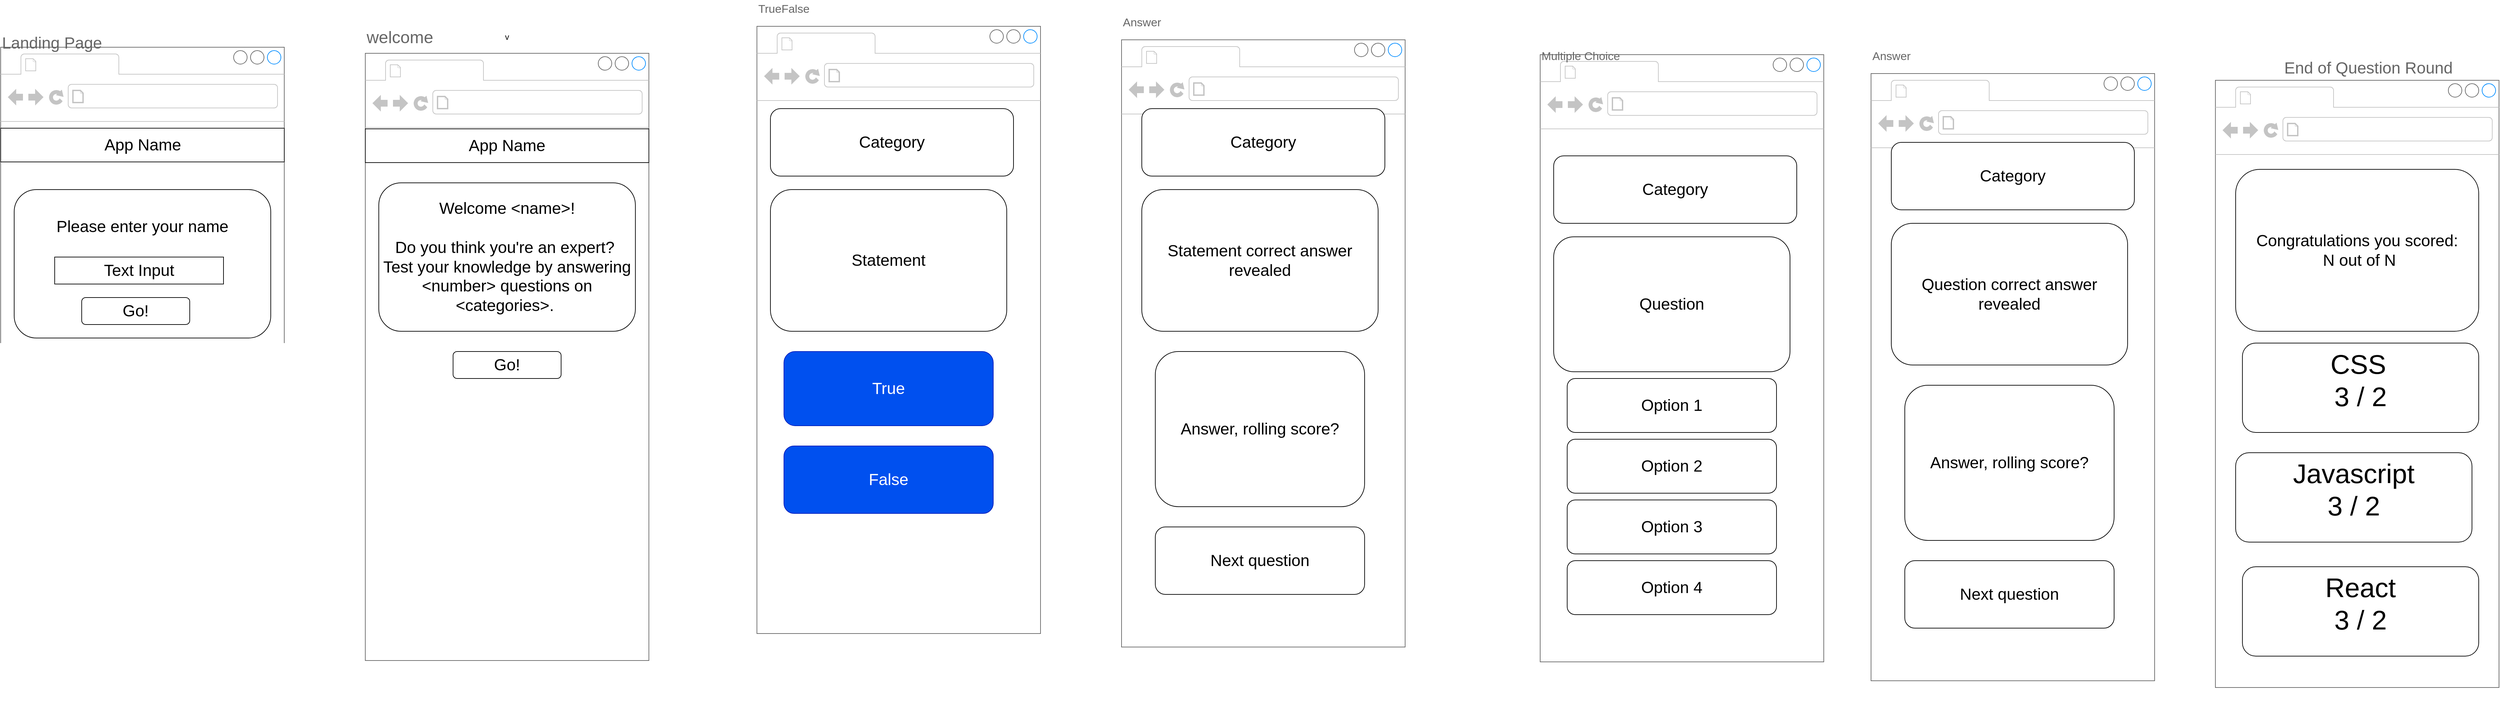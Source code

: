 <mxfile>
    <diagram name="Page-1" id="2cc2dc42-3aac-f2a9-1cec-7a8b7cbee084">
        <mxGraphModel dx="2890" dy="1423" grid="1" gridSize="10" guides="1" tooltips="1" connect="1" arrows="1" fold="1" page="1" pageScale="1" pageWidth="10000" pageHeight="10000" background="none" math="0" shadow="0">
            <root>
                <mxCell id="0"/>
                <mxCell id="1" parent="0"/>
                <mxCell id="XVaBbjTai6L_YX0A8KyG-26" value="" style="group" parent="1" vertex="1" connectable="0">
                    <mxGeometry x="1420" y="120" width="420" height="938" as="geometry"/>
                </mxCell>
                <mxCell id="XVaBbjTai6L_YX0A8KyG-1" value="" style="strokeWidth=1;shadow=0;dashed=0;align=center;html=1;shape=mxgraph.mockup.containers.browserWindow;rSize=0;strokeColor=#666666;mainText=,;recursiveResize=0;rounded=0;labelBackgroundColor=none;fontFamily=Verdana;fontSize=12;container=0;" parent="XVaBbjTai6L_YX0A8KyG-26" vertex="1">
                    <mxGeometry y="19" width="420" height="900" as="geometry"/>
                </mxCell>
                <mxCell id="XVaBbjTai6L_YX0A8KyG-2" value="&lt;font style=&quot;font-size: 24px&quot;&gt;Landing Page&lt;/font&gt;" style="strokeWidth=1;shadow=0;dashed=0;align=center;html=1;shape=mxgraph.mockup.containers.anchor;fontSize=17;fontColor=#666666;align=left;" parent="XVaBbjTai6L_YX0A8KyG-26" vertex="1">
                    <mxGeometry width="110" height="26" as="geometry"/>
                </mxCell>
                <mxCell id="16" value="" style="rounded=0;whiteSpace=wrap;html=1;fontSize=24;" parent="XVaBbjTai6L_YX0A8KyG-26" vertex="1">
                    <mxGeometry y="139" width="420" height="50" as="geometry"/>
                </mxCell>
                <mxCell id="15" value="App Name" style="text;html=1;strokeColor=none;fillColor=none;align=center;verticalAlign=middle;whiteSpace=wrap;rounded=0;fontSize=24;" parent="XVaBbjTai6L_YX0A8KyG-26" vertex="1">
                    <mxGeometry x="127.5" y="149" width="165" height="30" as="geometry"/>
                </mxCell>
                <mxCell id="18" value="" style="rounded=1;whiteSpace=wrap;html=1;fontSize=24;" parent="XVaBbjTai6L_YX0A8KyG-26" vertex="1">
                    <mxGeometry x="20" y="230" width="380" height="220" as="geometry"/>
                </mxCell>
                <mxCell id="19" value="Please enter your name" style="text;html=1;strokeColor=none;fillColor=none;align=center;verticalAlign=middle;whiteSpace=wrap;rounded=0;fontSize=24;" parent="XVaBbjTai6L_YX0A8KyG-26" vertex="1">
                    <mxGeometry x="50" y="260" width="320" height="50" as="geometry"/>
                </mxCell>
                <mxCell id="21" value="Text Input" style="rounded=0;whiteSpace=wrap;html=1;fontSize=24;" parent="XVaBbjTai6L_YX0A8KyG-26" vertex="1">
                    <mxGeometry x="80" y="330" width="250" height="40" as="geometry"/>
                </mxCell>
                <mxCell id="22" value="Go!" style="rounded=1;whiteSpace=wrap;html=1;fontSize=24;" parent="XVaBbjTai6L_YX0A8KyG-26" vertex="1">
                    <mxGeometry x="120" y="390" width="160" height="40" as="geometry"/>
                </mxCell>
                <mxCell id="3" value="v" style="group" parent="1" vertex="1" connectable="0">
                    <mxGeometry x="1960" y="110" width="420" height="938" as="geometry"/>
                </mxCell>
                <mxCell id="4" value="" style="strokeWidth=1;shadow=0;dashed=0;align=center;html=1;shape=mxgraph.mockup.containers.browserWindow;rSize=0;strokeColor=#666666;mainText=,;recursiveResize=0;rounded=0;labelBackgroundColor=none;fontFamily=Verdana;fontSize=12;container=0;" parent="3" vertex="1">
                    <mxGeometry y="38" width="420" height="900" as="geometry"/>
                </mxCell>
                <mxCell id="5" value="welcome" style="strokeWidth=1;shadow=0;dashed=0;align=center;html=1;shape=mxgraph.mockup.containers.anchor;fontSize=25;fontColor=#666666;align=left;" parent="3" vertex="1">
                    <mxGeometry width="110" height="26" as="geometry"/>
                </mxCell>
                <mxCell id="20" value="Welcome &amp;lt;name&amp;gt;!&lt;br&gt;&lt;br&gt;Do you think you're an expert?&amp;nbsp; Test your knowledge by answering &amp;lt;number&amp;gt; questions on &amp;lt;categories&amp;gt;.&amp;nbsp;" style="rounded=1;whiteSpace=wrap;html=1;fontSize=24;" parent="3" vertex="1">
                    <mxGeometry x="20" y="230" width="380" height="220" as="geometry"/>
                </mxCell>
                <mxCell id="29" value="Go!" style="rounded=1;whiteSpace=wrap;html=1;fontSize=24;" parent="3" vertex="1">
                    <mxGeometry x="130" y="480" width="160" height="40" as="geometry"/>
                </mxCell>
                <mxCell id="32" value="App Name" style="rounded=0;whiteSpace=wrap;html=1;fontSize=24;" parent="3" vertex="1">
                    <mxGeometry y="150" width="420" height="50" as="geometry"/>
                </mxCell>
                <mxCell id="6" value="" style="group" parent="1" vertex="1" connectable="0">
                    <mxGeometry x="4700" y="150" width="420" height="957" as="geometry"/>
                </mxCell>
                <mxCell id="7" value="" style="strokeWidth=1;shadow=0;dashed=0;align=center;html=1;shape=mxgraph.mockup.containers.browserWindow;rSize=0;strokeColor=#666666;mainText=,;recursiveResize=0;rounded=0;labelBackgroundColor=none;fontFamily=Verdana;fontSize=12;container=0;" parent="6" vertex="1">
                    <mxGeometry y="38" width="420" height="900" as="geometry"/>
                </mxCell>
                <mxCell id="8" value="&lt;font style=&quot;font-size: 24px&quot;&gt;End of Question Round&lt;/font&gt;" style="strokeWidth=1;shadow=0;dashed=0;align=center;html=1;shape=mxgraph.mockup.containers.anchor;fontSize=17;fontColor=#666666;align=left;" parent="6" vertex="1">
                    <mxGeometry x="100" width="240" height="40" as="geometry"/>
                </mxCell>
                <mxCell id="34" value="Congratulations you scored:&lt;br&gt;&amp;nbsp;N out of N" style="rounded=1;whiteSpace=wrap;html=1;fontSize=24;" parent="6" vertex="1">
                    <mxGeometry x="30" y="170" width="360" height="240" as="geometry"/>
                </mxCell>
                <mxCell id="64" value="&lt;font style=&quot;font-size: 40px&quot;&gt;CSS&lt;span style=&quot;white-space: pre&quot;&gt;&#9;&lt;/span&gt;&lt;br&gt;3 / 2&lt;br&gt;&lt;/font&gt;" style="rounded=1;whiteSpace=wrap;html=1;verticalAlign=top;" parent="6" vertex="1">
                    <mxGeometry x="40" y="427.5" width="350" height="132.5" as="geometry"/>
                </mxCell>
                <mxCell id="67" value="&lt;font style=&quot;font-size: 40px&quot;&gt;React&lt;br&gt;3 / 2&lt;br&gt;&lt;/font&gt;" style="rounded=1;whiteSpace=wrap;html=1;verticalAlign=top;" parent="6" vertex="1">
                    <mxGeometry x="40" y="759" width="350" height="132.5" as="geometry"/>
                </mxCell>
                <mxCell id="68" value="&lt;font style=&quot;font-size: 40px&quot;&gt;Javascript&lt;br&gt;3 / 2&lt;br&gt;&lt;/font&gt;" style="rounded=1;whiteSpace=wrap;html=1;verticalAlign=top;" parent="6" vertex="1">
                    <mxGeometry x="30" y="590" width="350" height="132.5" as="geometry"/>
                </mxCell>
                <mxCell id="9" value="" style="group;" parent="1" connectable="0" vertex="1">
                    <mxGeometry x="2540" y="70" width="420" height="938" as="geometry"/>
                </mxCell>
                <mxCell id="10" value="" style="strokeWidth=1;shadow=0;dashed=0;align=center;html=1;shape=mxgraph.mockup.containers.browserWindow;rSize=0;strokeColor=#666666;mainText=,;recursiveResize=0;rounded=0;labelBackgroundColor=none;fontFamily=Verdana;fontSize=12;container=0;" parent="9" vertex="1">
                    <mxGeometry y="38" width="420" height="900" as="geometry"/>
                </mxCell>
                <mxCell id="11" value="TrueFalse" style="strokeWidth=1;shadow=0;dashed=0;align=center;html=1;shape=mxgraph.mockup.containers.anchor;fontSize=17;fontColor=#666666;align=left;" parent="9" vertex="1">
                    <mxGeometry width="110" height="26" as="geometry"/>
                </mxCell>
                <mxCell id="26" value="&lt;font style=&quot;font-size: 24px&quot;&gt;Category&lt;/font&gt;" style="rounded=1;whiteSpace=wrap;html=1;" parent="9" vertex="1">
                    <mxGeometry x="20" y="160" width="360" height="100" as="geometry"/>
                </mxCell>
                <mxCell id="30" value="Statement" style="rounded=1;whiteSpace=wrap;html=1;fontSize=24;" parent="9" vertex="1">
                    <mxGeometry x="20" y="280" width="350" height="210" as="geometry"/>
                </mxCell>
                <mxCell id="33" value="True" style="rounded=1;whiteSpace=wrap;html=1;fontSize=24;fillColor=#0050ef;fontColor=#ffffff;strokeColor=#001DBC;" parent="9" vertex="1">
                    <mxGeometry x="40" y="520" width="310" height="110" as="geometry"/>
                </mxCell>
                <mxCell id="39" value="False" style="rounded=1;whiteSpace=wrap;html=1;fontSize=24;fillColor=#0050ef;fontColor=#ffffff;strokeColor=#001DBC;" parent="9" vertex="1">
                    <mxGeometry x="40" y="660" width="310" height="100" as="geometry"/>
                </mxCell>
                <mxCell id="23" value="" style="group" parent="1" connectable="0" vertex="1">
                    <mxGeometry x="3080" y="90" width="420" height="938" as="geometry"/>
                </mxCell>
                <mxCell id="24" value="" style="strokeWidth=1;shadow=0;dashed=0;align=center;html=1;shape=mxgraph.mockup.containers.browserWindow;rSize=0;strokeColor=#666666;mainText=,;recursiveResize=0;rounded=0;labelBackgroundColor=none;fontFamily=Verdana;fontSize=12;container=0;" parent="23" vertex="1">
                    <mxGeometry y="38" width="420" height="900" as="geometry"/>
                </mxCell>
                <mxCell id="25" value="Answer" style="strokeWidth=1;shadow=0;dashed=0;align=center;html=1;shape=mxgraph.mockup.containers.anchor;fontSize=17;fontColor=#666666;align=left;" parent="23" vertex="1">
                    <mxGeometry width="110" height="26" as="geometry"/>
                </mxCell>
                <mxCell id="36" value="&lt;font style=&quot;font-size: 24px&quot;&gt;Category&lt;/font&gt;" style="rounded=1;whiteSpace=wrap;html=1;" parent="23" vertex="1">
                    <mxGeometry x="30" y="140" width="360" height="100" as="geometry"/>
                </mxCell>
                <mxCell id="37" value="Statement correct answer revealed" style="rounded=1;whiteSpace=wrap;html=1;fontSize=24;" parent="23" vertex="1">
                    <mxGeometry x="30" y="260" width="350" height="210" as="geometry"/>
                </mxCell>
                <mxCell id="38" value="Answer, rolling score?" style="rounded=1;whiteSpace=wrap;html=1;fontSize=24;" parent="23" vertex="1">
                    <mxGeometry x="50" y="500" width="310" height="230" as="geometry"/>
                </mxCell>
                <mxCell id="40" value="Next question" style="rounded=1;whiteSpace=wrap;html=1;fontSize=24;" parent="23" vertex="1">
                    <mxGeometry x="50" y="760" width="310" height="100" as="geometry"/>
                </mxCell>
                <mxCell id="41" value="" style="group" parent="1" connectable="0" vertex="1">
                    <mxGeometry x="3700" y="140" width="420" height="938" as="geometry"/>
                </mxCell>
                <mxCell id="42" value="" style="strokeWidth=1;shadow=0;dashed=0;align=center;html=1;shape=mxgraph.mockup.containers.browserWindow;rSize=0;strokeColor=#666666;mainText=,;recursiveResize=0;rounded=0;labelBackgroundColor=none;fontFamily=Verdana;fontSize=12;container=0;" parent="41" vertex="1">
                    <mxGeometry y="10" width="420" height="900" as="geometry"/>
                </mxCell>
                <mxCell id="43" value="Multiple Choice" style="strokeWidth=1;shadow=0;dashed=0;align=center;html=1;shape=mxgraph.mockup.containers.anchor;fontSize=17;fontColor=#666666;align=left;" parent="41" vertex="1">
                    <mxGeometry width="110" height="26" as="geometry"/>
                </mxCell>
                <mxCell id="44" value="&lt;font style=&quot;font-size: 24px&quot;&gt;Category&lt;/font&gt;" style="rounded=1;whiteSpace=wrap;html=1;" parent="41" vertex="1">
                    <mxGeometry x="20" y="160" width="360" height="100" as="geometry"/>
                </mxCell>
                <mxCell id="45" value="Question" style="rounded=1;whiteSpace=wrap;html=1;fontSize=24;" parent="41" vertex="1">
                    <mxGeometry x="20" y="280" width="350" height="200" as="geometry"/>
                </mxCell>
                <mxCell id="46" value="Option 1" style="rounded=1;whiteSpace=wrap;html=1;fontSize=24;" parent="41" vertex="1">
                    <mxGeometry x="40" y="490" width="310" height="80" as="geometry"/>
                </mxCell>
                <mxCell id="47" value="Option 2" style="rounded=1;whiteSpace=wrap;html=1;fontSize=24;" parent="41" vertex="1">
                    <mxGeometry x="40" y="580" width="310" height="80" as="geometry"/>
                </mxCell>
                <mxCell id="56" value="Option 3" style="rounded=1;whiteSpace=wrap;html=1;fontSize=24;" parent="41" vertex="1">
                    <mxGeometry x="40" y="670" width="310" height="80" as="geometry"/>
                </mxCell>
                <mxCell id="57" value="Option 4" style="rounded=1;whiteSpace=wrap;html=1;fontSize=24;" parent="41" vertex="1">
                    <mxGeometry x="40" y="760" width="310" height="80" as="geometry"/>
                </mxCell>
                <mxCell id="48" value="" style="group" parent="1" connectable="0" vertex="1">
                    <mxGeometry x="4190" y="140" width="420" height="938" as="geometry"/>
                </mxCell>
                <mxCell id="49" value="" style="strokeWidth=1;shadow=0;dashed=0;align=center;html=1;shape=mxgraph.mockup.containers.browserWindow;rSize=0;strokeColor=#666666;mainText=,;recursiveResize=0;rounded=0;labelBackgroundColor=none;fontFamily=Verdana;fontSize=12;container=0;" parent="48" vertex="1">
                    <mxGeometry y="38" width="420" height="900" as="geometry"/>
                </mxCell>
                <mxCell id="50" value="Answer" style="strokeWidth=1;shadow=0;dashed=0;align=center;html=1;shape=mxgraph.mockup.containers.anchor;fontSize=17;fontColor=#666666;align=left;" parent="48" vertex="1">
                    <mxGeometry width="110" height="26" as="geometry"/>
                </mxCell>
                <mxCell id="51" value="&lt;font style=&quot;font-size: 24px&quot;&gt;Category&lt;/font&gt;" style="rounded=1;whiteSpace=wrap;html=1;" parent="48" vertex="1">
                    <mxGeometry x="30" y="140" width="360" height="100" as="geometry"/>
                </mxCell>
                <mxCell id="52" value="Question correct answer revealed" style="rounded=1;whiteSpace=wrap;html=1;fontSize=24;" parent="48" vertex="1">
                    <mxGeometry x="30" y="260" width="350" height="210" as="geometry"/>
                </mxCell>
                <mxCell id="53" value="Answer, rolling score?" style="rounded=1;whiteSpace=wrap;html=1;fontSize=24;" parent="48" vertex="1">
                    <mxGeometry x="50" y="500" width="310" height="230" as="geometry"/>
                </mxCell>
                <mxCell id="54" value="Next question" style="rounded=1;whiteSpace=wrap;html=1;fontSize=24;" parent="48" vertex="1">
                    <mxGeometry x="50" y="760" width="310" height="100" as="geometry"/>
                </mxCell>
            </root>
        </mxGraphModel>
    </diagram>
</mxfile>